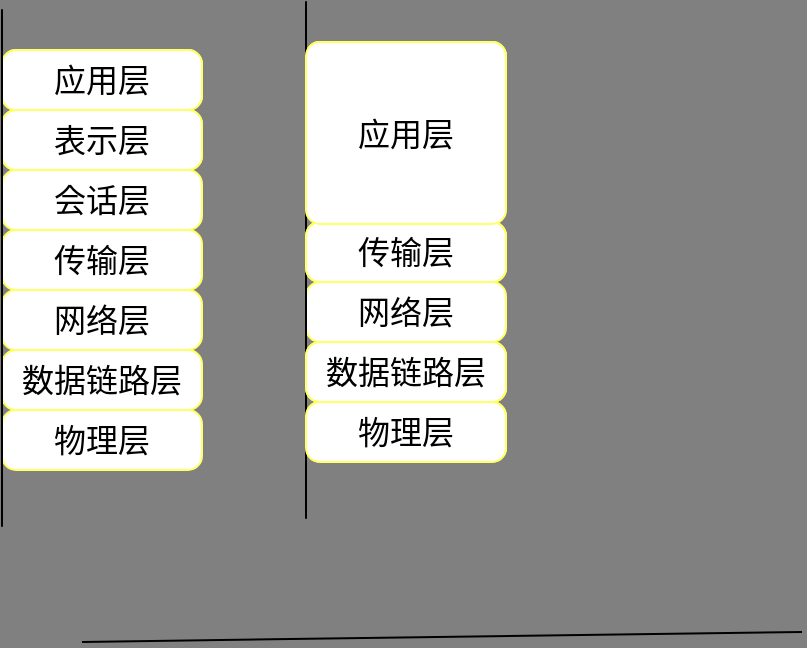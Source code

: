<mxfile version="13.6.5">
    <diagram id="zQDl9sQ7W-OCzb5x7TZl" name="第 1 页">
        <mxGraphModel dx="883" dy="398" grid="0" gridSize="10" guides="1" tooltips="1" connect="1" arrows="1" fold="1" page="1" pageScale="1" pageWidth="1169" pageHeight="827" background="#808080" math="0" shadow="0">
            <root>
                <mxCell id="0"/>
                <mxCell id="1" parent="0"/>
                <mxCell id="2" value="&lt;font style=&quot;font-size: 16px&quot;&gt;应用层&lt;/font&gt;" style="rounded=1;whiteSpace=wrap;html=1;absoluteArcSize=1;arcSize=14;strokeWidth=1;strokeColor=#FFFF66;" vertex="1" parent="1">
                    <mxGeometry x="160" y="214" width="100" height="30" as="geometry"/>
                </mxCell>
                <mxCell id="3" value="&lt;font style=&quot;font-size: 16px&quot;&gt;表示层&lt;/font&gt;" style="rounded=1;whiteSpace=wrap;html=1;absoluteArcSize=1;arcSize=14;strokeWidth=1;strokeColor=#FFFF66;" vertex="1" parent="1">
                    <mxGeometry x="160" y="244" width="100" height="30" as="geometry"/>
                </mxCell>
                <mxCell id="4" value="&lt;font style=&quot;font-size: 16px&quot;&gt;会话层&lt;/font&gt;" style="rounded=1;whiteSpace=wrap;html=1;absoluteArcSize=1;arcSize=14;strokeWidth=1;strokeColor=#FFFF66;" vertex="1" parent="1">
                    <mxGeometry x="160" y="274" width="100" height="30" as="geometry"/>
                </mxCell>
                <mxCell id="5" value="&lt;font style=&quot;font-size: 16px&quot;&gt;传输层&lt;/font&gt;" style="rounded=1;whiteSpace=wrap;html=1;absoluteArcSize=1;arcSize=14;strokeWidth=1;strokeColor=#FFFF66;" vertex="1" parent="1">
                    <mxGeometry x="160" y="304" width="100" height="30" as="geometry"/>
                </mxCell>
                <mxCell id="7" value="&lt;font style=&quot;font-size: 16px&quot;&gt;应用层&lt;/font&gt;" style="rounded=1;whiteSpace=wrap;html=1;absoluteArcSize=1;arcSize=14;strokeWidth=1;strokeColor=#FFFF66;" vertex="1" parent="1">
                    <mxGeometry x="160" y="214" width="100" height="30" as="geometry"/>
                </mxCell>
                <mxCell id="8" value="&lt;font style=&quot;font-size: 16px&quot;&gt;表示层&lt;/font&gt;" style="rounded=1;whiteSpace=wrap;html=1;absoluteArcSize=1;arcSize=14;strokeWidth=1;strokeColor=#FFFF66;" vertex="1" parent="1">
                    <mxGeometry x="160" y="244" width="100" height="30" as="geometry"/>
                </mxCell>
                <mxCell id="9" value="&lt;span style=&quot;font-size: 16px&quot;&gt;物理层&lt;/span&gt;" style="rounded=1;whiteSpace=wrap;html=1;absoluteArcSize=1;arcSize=14;strokeWidth=1;strokeColor=#FFFF66;" vertex="1" parent="1">
                    <mxGeometry x="160" y="394" width="100" height="30" as="geometry"/>
                </mxCell>
                <mxCell id="11" value="&lt;span style=&quot;font-size: 16px&quot;&gt;网络层&lt;/span&gt;" style="rounded=1;whiteSpace=wrap;html=1;absoluteArcSize=1;arcSize=14;strokeWidth=1;strokeColor=#FFFF66;" vertex="1" parent="1">
                    <mxGeometry x="160" y="334" width="100" height="30" as="geometry"/>
                </mxCell>
                <mxCell id="12" value="&lt;font style=&quot;font-size: 16px&quot;&gt;数据链路层&lt;/font&gt;" style="rounded=1;whiteSpace=wrap;html=1;absoluteArcSize=1;arcSize=14;strokeWidth=1;strokeColor=#FFFF66;" vertex="1" parent="1">
                    <mxGeometry x="160" y="364" width="100" height="30" as="geometry"/>
                </mxCell>
                <mxCell id="23" value="" style="endArrow=none;html=1;" edge="1" parent="1">
                    <mxGeometry width="50" height="50" relative="1" as="geometry">
                        <mxPoint x="160" y="452.35" as="sourcePoint"/>
                        <mxPoint x="160" y="193.64" as="targetPoint"/>
                    </mxGeometry>
                </mxCell>
                <mxCell id="24" value="&lt;font style=&quot;font-size: 16px&quot;&gt;应用层&lt;/font&gt;" style="rounded=1;whiteSpace=wrap;html=1;absoluteArcSize=1;arcSize=14;strokeWidth=1;strokeColor=#FFFF66;" vertex="1" parent="1">
                    <mxGeometry x="312" y="210" width="100" height="30" as="geometry"/>
                </mxCell>
                <mxCell id="27" value="&lt;font style=&quot;font-size: 16px&quot;&gt;传输层&lt;/font&gt;" style="rounded=1;whiteSpace=wrap;html=1;absoluteArcSize=1;arcSize=14;strokeWidth=1;strokeColor=#FFFF66;" vertex="1" parent="1">
                    <mxGeometry x="312" y="300" width="100" height="30" as="geometry"/>
                </mxCell>
                <mxCell id="28" value="&lt;font style=&quot;font-size: 16px&quot;&gt;应用层&lt;/font&gt;" style="rounded=1;whiteSpace=wrap;html=1;absoluteArcSize=1;arcSize=14;strokeWidth=1;strokeColor=#FFFF66;" vertex="1" parent="1">
                    <mxGeometry x="312" y="210" width="100" height="30" as="geometry"/>
                </mxCell>
                <mxCell id="30" value="&lt;span style=&quot;font-size: 16px&quot;&gt;物理层&lt;/span&gt;" style="rounded=1;whiteSpace=wrap;html=1;absoluteArcSize=1;arcSize=14;strokeWidth=1;strokeColor=#FFFF66;" vertex="1" parent="1">
                    <mxGeometry x="312" y="390" width="100" height="30" as="geometry"/>
                </mxCell>
                <mxCell id="31" value="&lt;span style=&quot;font-size: 16px&quot;&gt;网络层&lt;/span&gt;" style="rounded=1;whiteSpace=wrap;html=1;absoluteArcSize=1;arcSize=14;strokeWidth=1;strokeColor=#FFFF66;" vertex="1" parent="1">
                    <mxGeometry x="312" y="330" width="100" height="30" as="geometry"/>
                </mxCell>
                <mxCell id="32" value="&lt;font style=&quot;font-size: 16px&quot;&gt;数据链路层&lt;/font&gt;" style="rounded=1;whiteSpace=wrap;html=1;absoluteArcSize=1;arcSize=14;strokeWidth=1;strokeColor=#FFFF66;" vertex="1" parent="1">
                    <mxGeometry x="312" y="360" width="100" height="30" as="geometry"/>
                </mxCell>
                <mxCell id="33" value="" style="endArrow=none;html=1;" edge="1" parent="1">
                    <mxGeometry width="50" height="50" relative="1" as="geometry">
                        <mxPoint x="312.0" y="448.35" as="sourcePoint"/>
                        <mxPoint x="312.0" y="189.64" as="targetPoint"/>
                    </mxGeometry>
                </mxCell>
                <mxCell id="36" value="&lt;font style=&quot;font-size: 16px&quot;&gt;传输层&lt;/font&gt;" style="rounded=1;whiteSpace=wrap;html=1;absoluteArcSize=1;arcSize=14;strokeWidth=1;strokeColor=#FFFF66;" vertex="1" parent="1">
                    <mxGeometry x="312" y="300" width="100" height="30" as="geometry"/>
                </mxCell>
                <mxCell id="37" value="&lt;font style=&quot;font-size: 16px&quot;&gt;数据链路层&lt;/font&gt;" style="rounded=1;whiteSpace=wrap;html=1;absoluteArcSize=1;arcSize=14;strokeWidth=1;strokeColor=#FFFF66;" vertex="1" parent="1">
                    <mxGeometry x="312" y="360" width="100" height="30" as="geometry"/>
                </mxCell>
                <mxCell id="39" value="&lt;font style=&quot;font-size: 16px&quot;&gt;传输层&lt;/font&gt;" style="rounded=1;whiteSpace=wrap;html=1;absoluteArcSize=1;arcSize=14;strokeWidth=1;strokeColor=#FFFF66;" vertex="1" parent="1">
                    <mxGeometry x="312" y="300" width="100" height="30" as="geometry"/>
                </mxCell>
                <mxCell id="40" value="&lt;font style=&quot;font-size: 16px&quot;&gt;数据链路层&lt;/font&gt;" style="rounded=1;whiteSpace=wrap;html=1;absoluteArcSize=1;arcSize=14;strokeWidth=1;strokeColor=#FFFF66;" vertex="1" parent="1">
                    <mxGeometry x="312" y="360" width="100" height="30" as="geometry"/>
                </mxCell>
                <mxCell id="41" value="&lt;font style=&quot;font-size: 16px&quot;&gt;应用层&lt;/font&gt;" style="rounded=1;whiteSpace=wrap;html=1;absoluteArcSize=1;arcSize=14;strokeWidth=1;strokeColor=#FFFF66;" vertex="1" parent="1">
                    <mxGeometry x="312" y="210" width="100" height="91" as="geometry"/>
                </mxCell>
                <mxCell id="42" value="&lt;span style=&quot;font-size: 16px&quot;&gt;物理层&lt;/span&gt;" style="rounded=1;whiteSpace=wrap;html=1;absoluteArcSize=1;arcSize=14;strokeWidth=1;strokeColor=#FFFF66;" vertex="1" parent="1">
                    <mxGeometry x="312" y="390" width="100" height="30" as="geometry"/>
                </mxCell>
                <mxCell id="63" value="" style="endArrow=none;html=1;" edge="1" parent="1">
                    <mxGeometry width="50" height="50" relative="1" as="geometry">
                        <mxPoint x="200" y="510" as="sourcePoint"/>
                        <mxPoint x="560" y="505" as="targetPoint"/>
                    </mxGeometry>
                </mxCell>
            </root>
        </mxGraphModel>
    </diagram>
</mxfile>